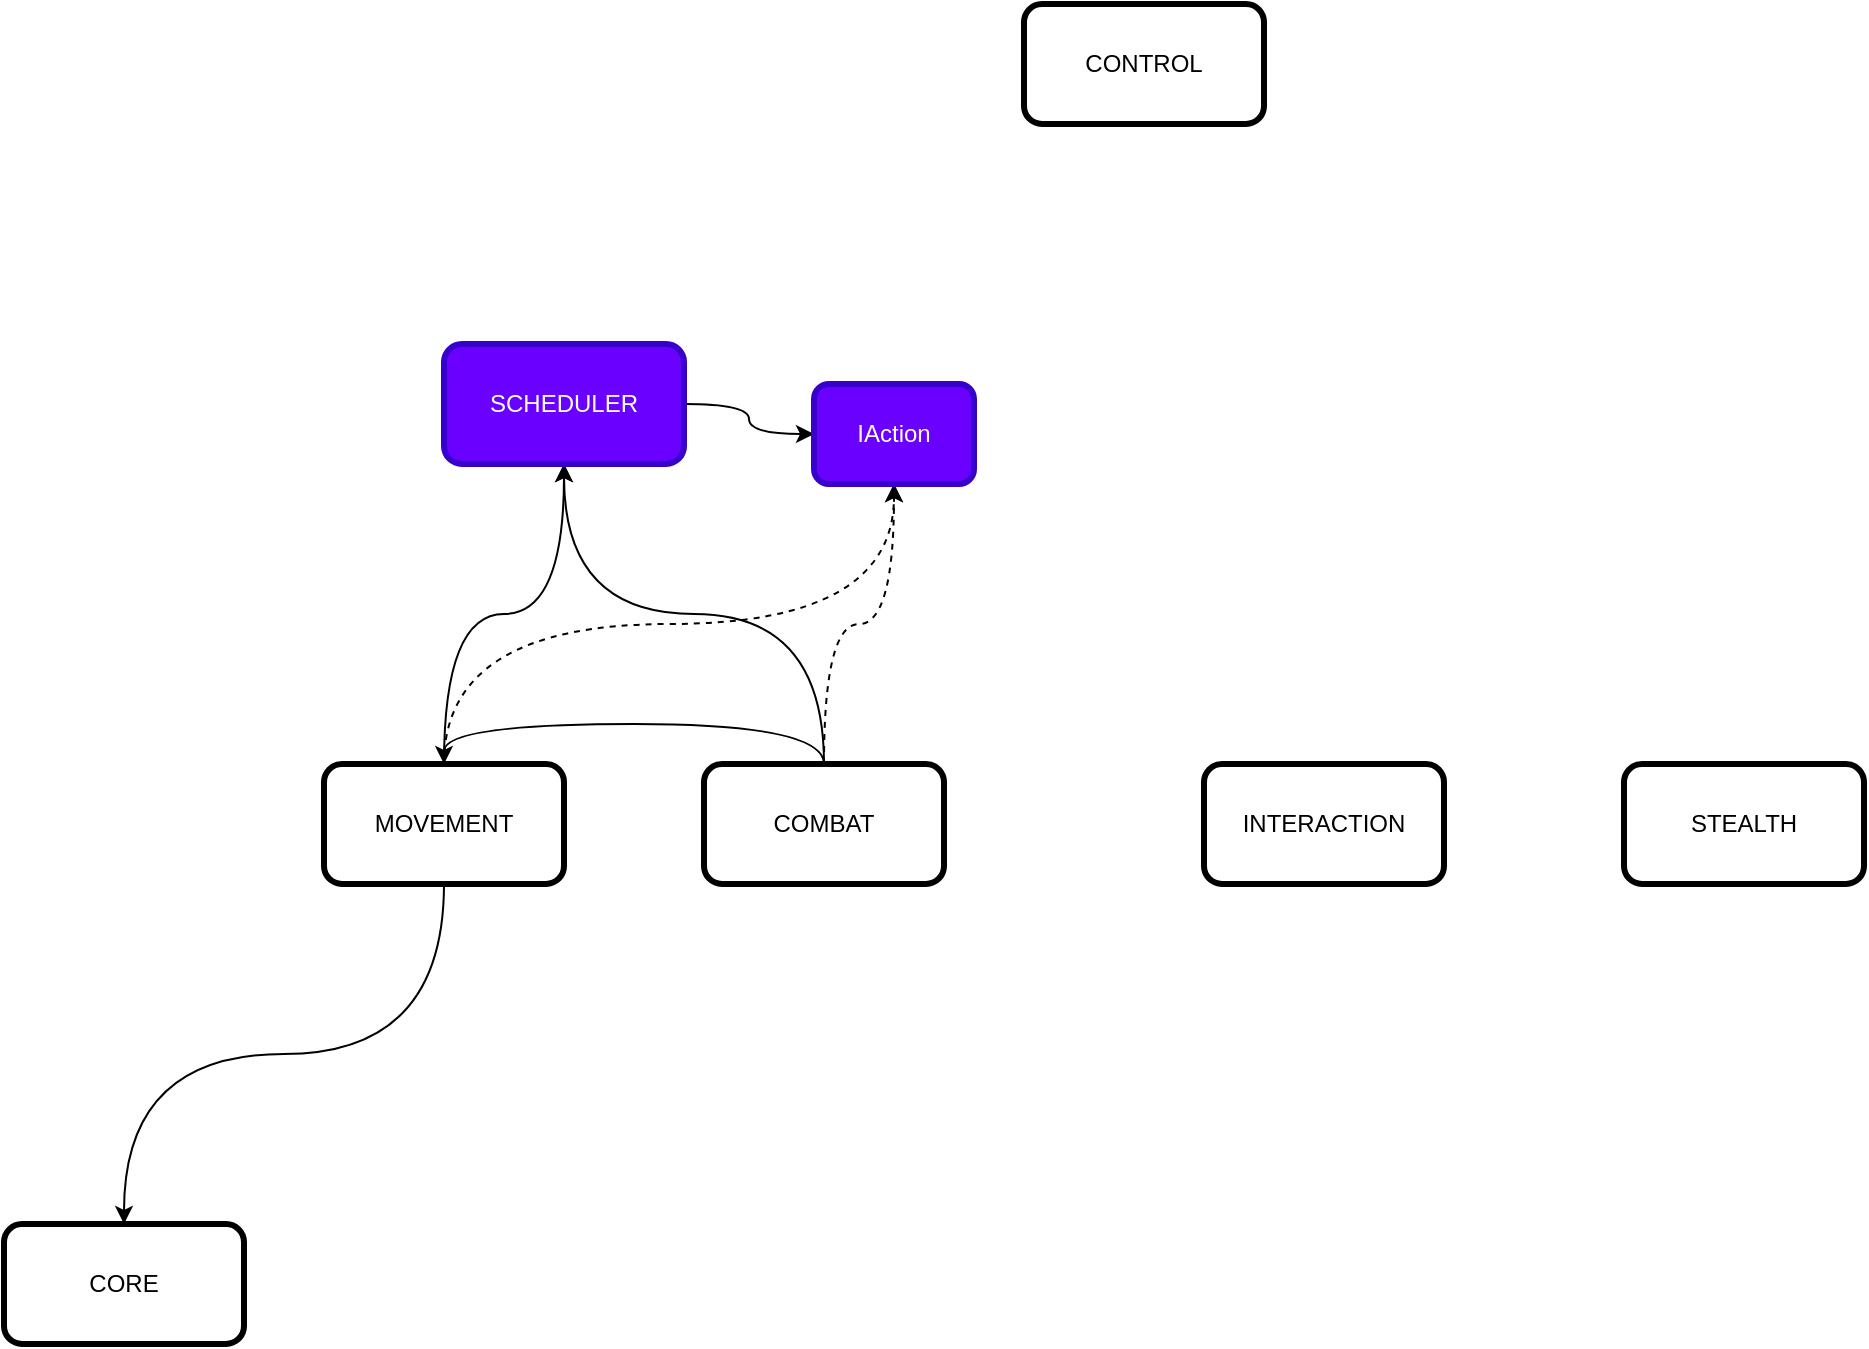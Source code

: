 <mxfile version="13.9.9" type="device"><diagram id="zX314c2a0iVQKS1Djk37" name="Page-1"><mxGraphModel dx="1422" dy="862" grid="1" gridSize="10" guides="1" tooltips="1" connect="1" arrows="1" fold="1" page="1" pageScale="1" pageWidth="1169" pageHeight="827" math="0" shadow="0"><root><mxCell id="0"/><mxCell id="1" parent="0"/><mxCell id="udCCP8bYUFWzeHk0lr8m-1" value="CORE" style="rounded=1;whiteSpace=wrap;html=1;strokeWidth=3;" parent="1" vertex="1"><mxGeometry x="160" y="620" width="120" height="60" as="geometry"/></mxCell><mxCell id="udCCP8bYUFWzeHk0lr8m-2" value="CONTROL" style="rounded=1;whiteSpace=wrap;html=1;strokeWidth=3;" parent="1" vertex="1"><mxGeometry x="670" y="10" width="120" height="60" as="geometry"/></mxCell><mxCell id="udCCP8bYUFWzeHk0lr8m-7" style="edgeStyle=orthogonalEdgeStyle;rounded=0;orthogonalLoop=1;jettySize=auto;html=1;exitX=0.5;exitY=1;exitDx=0;exitDy=0;entryX=0.5;entryY=0;entryDx=0;entryDy=0;strokeWidth=1;curved=1;" parent="1" source="udCCP8bYUFWzeHk0lr8m-4" target="udCCP8bYUFWzeHk0lr8m-1" edge="1"><mxGeometry relative="1" as="geometry"/></mxCell><mxCell id="ux3odXYtAePCOhy4DNpR-7" style="edgeStyle=orthogonalEdgeStyle;curved=1;rounded=1;sketch=0;orthogonalLoop=1;jettySize=auto;html=1;exitX=0.5;exitY=0;exitDx=0;exitDy=0;entryX=0.5;entryY=1;entryDx=0;entryDy=0;" edge="1" parent="1" source="udCCP8bYUFWzeHk0lr8m-4" target="ux3odXYtAePCOhy4DNpR-4"><mxGeometry relative="1" as="geometry"/></mxCell><mxCell id="ux3odXYtAePCOhy4DNpR-12" style="edgeStyle=orthogonalEdgeStyle;curved=1;rounded=1;sketch=0;orthogonalLoop=1;jettySize=auto;html=1;exitX=0.5;exitY=0;exitDx=0;exitDy=0;dashed=1;" edge="1" parent="1" source="udCCP8bYUFWzeHk0lr8m-4" target="ux3odXYtAePCOhy4DNpR-9"><mxGeometry relative="1" as="geometry"/></mxCell><mxCell id="udCCP8bYUFWzeHk0lr8m-4" value="MOVEMENT" style="rounded=1;whiteSpace=wrap;html=1;strokeWidth=3;" parent="1" vertex="1"><mxGeometry x="320" y="390" width="120" height="60" as="geometry"/></mxCell><mxCell id="ux3odXYtAePCOhy4DNpR-5" style="edgeStyle=orthogonalEdgeStyle;curved=1;rounded=1;sketch=0;orthogonalLoop=1;jettySize=auto;html=1;exitX=0.5;exitY=0;exitDx=0;exitDy=0;entryX=0.5;entryY=0;entryDx=0;entryDy=0;" edge="1" parent="1" source="udCCP8bYUFWzeHk0lr8m-8" target="udCCP8bYUFWzeHk0lr8m-4"><mxGeometry relative="1" as="geometry"/></mxCell><mxCell id="ux3odXYtAePCOhy4DNpR-8" style="edgeStyle=orthogonalEdgeStyle;curved=1;rounded=1;sketch=0;orthogonalLoop=1;jettySize=auto;html=1;exitX=0.5;exitY=0;exitDx=0;exitDy=0;" edge="1" parent="1" source="udCCP8bYUFWzeHk0lr8m-8" target="ux3odXYtAePCOhy4DNpR-4"><mxGeometry relative="1" as="geometry"/></mxCell><mxCell id="ux3odXYtAePCOhy4DNpR-11" style="edgeStyle=orthogonalEdgeStyle;curved=1;rounded=1;sketch=0;orthogonalLoop=1;jettySize=auto;html=1;exitX=0.5;exitY=0;exitDx=0;exitDy=0;entryX=0.5;entryY=1;entryDx=0;entryDy=0;dashed=1;" edge="1" parent="1" source="udCCP8bYUFWzeHk0lr8m-8" target="ux3odXYtAePCOhy4DNpR-9"><mxGeometry relative="1" as="geometry"/></mxCell><mxCell id="udCCP8bYUFWzeHk0lr8m-8" value="COMBAT" style="rounded=1;whiteSpace=wrap;html=1;strokeWidth=3;" parent="1" vertex="1"><mxGeometry x="510" y="390" width="120" height="60" as="geometry"/></mxCell><mxCell id="udCCP8bYUFWzeHk0lr8m-11" value="INTERACTION" style="rounded=1;whiteSpace=wrap;html=1;strokeWidth=3;" parent="1" vertex="1"><mxGeometry x="760" y="390" width="120" height="60" as="geometry"/></mxCell><mxCell id="udCCP8bYUFWzeHk0lr8m-15" value="STEALTH" style="rounded=1;whiteSpace=wrap;html=1;strokeWidth=3;" parent="1" vertex="1"><mxGeometry x="970" y="390" width="120" height="60" as="geometry"/></mxCell><mxCell id="ux3odXYtAePCOhy4DNpR-10" value="" style="edgeStyle=orthogonalEdgeStyle;curved=1;rounded=1;sketch=0;orthogonalLoop=1;jettySize=auto;html=1;" edge="1" parent="1" source="ux3odXYtAePCOhy4DNpR-4" target="ux3odXYtAePCOhy4DNpR-9"><mxGeometry relative="1" as="geometry"/></mxCell><mxCell id="ux3odXYtAePCOhy4DNpR-4" value="SCHEDULER" style="rounded=1;whiteSpace=wrap;html=1;strokeWidth=3;fillColor=#6a00ff;strokeColor=#3700CC;fontColor=#ffffff;" vertex="1" parent="1"><mxGeometry x="380" y="180" width="120" height="60" as="geometry"/></mxCell><mxCell id="ux3odXYtAePCOhy4DNpR-9" value="IAction" style="rounded=1;whiteSpace=wrap;html=1;strokeWidth=3;fillColor=#6a00ff;strokeColor=#3700CC;fontColor=#ffffff;" vertex="1" parent="1"><mxGeometry x="565" y="200" width="80" height="50" as="geometry"/></mxCell></root></mxGraphModel></diagram></mxfile>